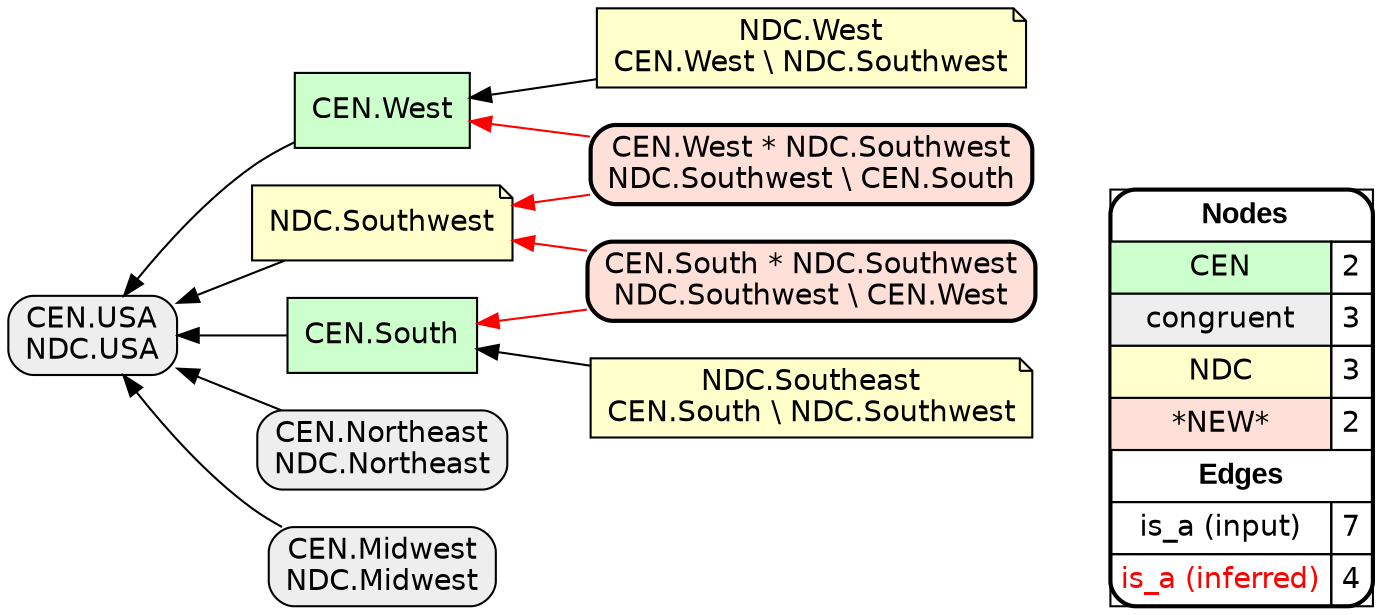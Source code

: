 digraph{
rankdir=RL
node[shape=box style=filled fillcolor="#CCFFCC" fontname="helvetica"] 
"CEN.South"
"CEN.West"
node[shape=box style="filled,rounded" fillcolor="#EEEEEE" fontname="helvetica"] 
"CEN.Northeast\nNDC.Northeast"
"CEN.Midwest\nNDC.Midwest"
"CEN.USA\nNDC.USA"
node[shape=note style=filled fillcolor="#FFFFCC" fontname="helvetica"] 
"NDC.West\nCEN.West \\ NDC.Southwest"
"NDC.Southwest"
"NDC.Southeast\nCEN.South \\ NDC.Southwest"
node[shape=box style="filled,rounded,bold" fillcolor="#FFE0D8" fontname="helvetica"] 
"CEN.South * NDC.Southwest\nNDC.Southwest \\ CEN.West"
"CEN.West * NDC.Southwest\nNDC.Southwest \\ CEN.South"
edge[arrowhead=normal style=dotted color="#000000" constraint=true penwidth=1]
edge[arrowhead=normal style=solid color="#000000" constraint=true penwidth=1]
"CEN.West" -> "CEN.USA\nNDC.USA"
"CEN.Midwest\nNDC.Midwest" -> "CEN.USA\nNDC.USA"
"NDC.Southeast\nCEN.South \\ NDC.Southwest" -> "CEN.South"
"NDC.Southwest" -> "CEN.USA\nNDC.USA"
"NDC.West\nCEN.West \\ NDC.Southwest" -> "CEN.West"
"CEN.Northeast\nNDC.Northeast" -> "CEN.USA\nNDC.USA"
"CEN.South" -> "CEN.USA\nNDC.USA"
edge[arrowhead=normal style=solid color="#FF0000" constraint=true penwidth=1]
"CEN.South * NDC.Southwest\nNDC.Southwest \\ CEN.West" -> "NDC.Southwest"
"CEN.West * NDC.Southwest\nNDC.Southwest \\ CEN.South" -> "CEN.West"
"CEN.West * NDC.Southwest\nNDC.Southwest \\ CEN.South" -> "NDC.Southwest"
"CEN.South * NDC.Southwest\nNDC.Southwest \\ CEN.West" -> "CEN.South"
node[shape=box] 
{rank=source Legend [fillcolor= white margin=0 label=< 
 <TABLE BORDER="0" CELLBORDER="1" CELLSPACING="0" CELLPADDING="4"> 
<TR> <TD COLSPAN="2"><font face="Arial Black"> Nodes</font></TD> </TR> 
<TR> 
 <TD bgcolor="#CCFFCC" fontname="helvetica">CEN</TD> 
 <TD>2</TD> 
 </TR> 
<TR> 
 <TD bgcolor="#EEEEEE" fontname="helvetica">congruent</TD> 
 <TD>3</TD> 
 </TR> 
<TR> 
 <TD bgcolor="#FFFFCC" fontname="helvetica">NDC</TD> 
 <TD>3</TD> 
 </TR> 
<TR> 
 <TD bgcolor="#FFE0D8" fontname="helvetica">*NEW*</TD> 
 <TD>2</TD> 
 </TR> 
<TR> <TD COLSPAN="2"><font face = "Arial Black"> Edges </font></TD> </TR> 
<TR> 
 <TD><font color ="#000000">is_a (input)</font></TD><TD>7</TD>
</TR>
<TR> 
 <TD><font color ="#FF0000">is_a (inferred)</font></TD><TD>4</TD>
</TR>
</TABLE> 
 >] } 
}